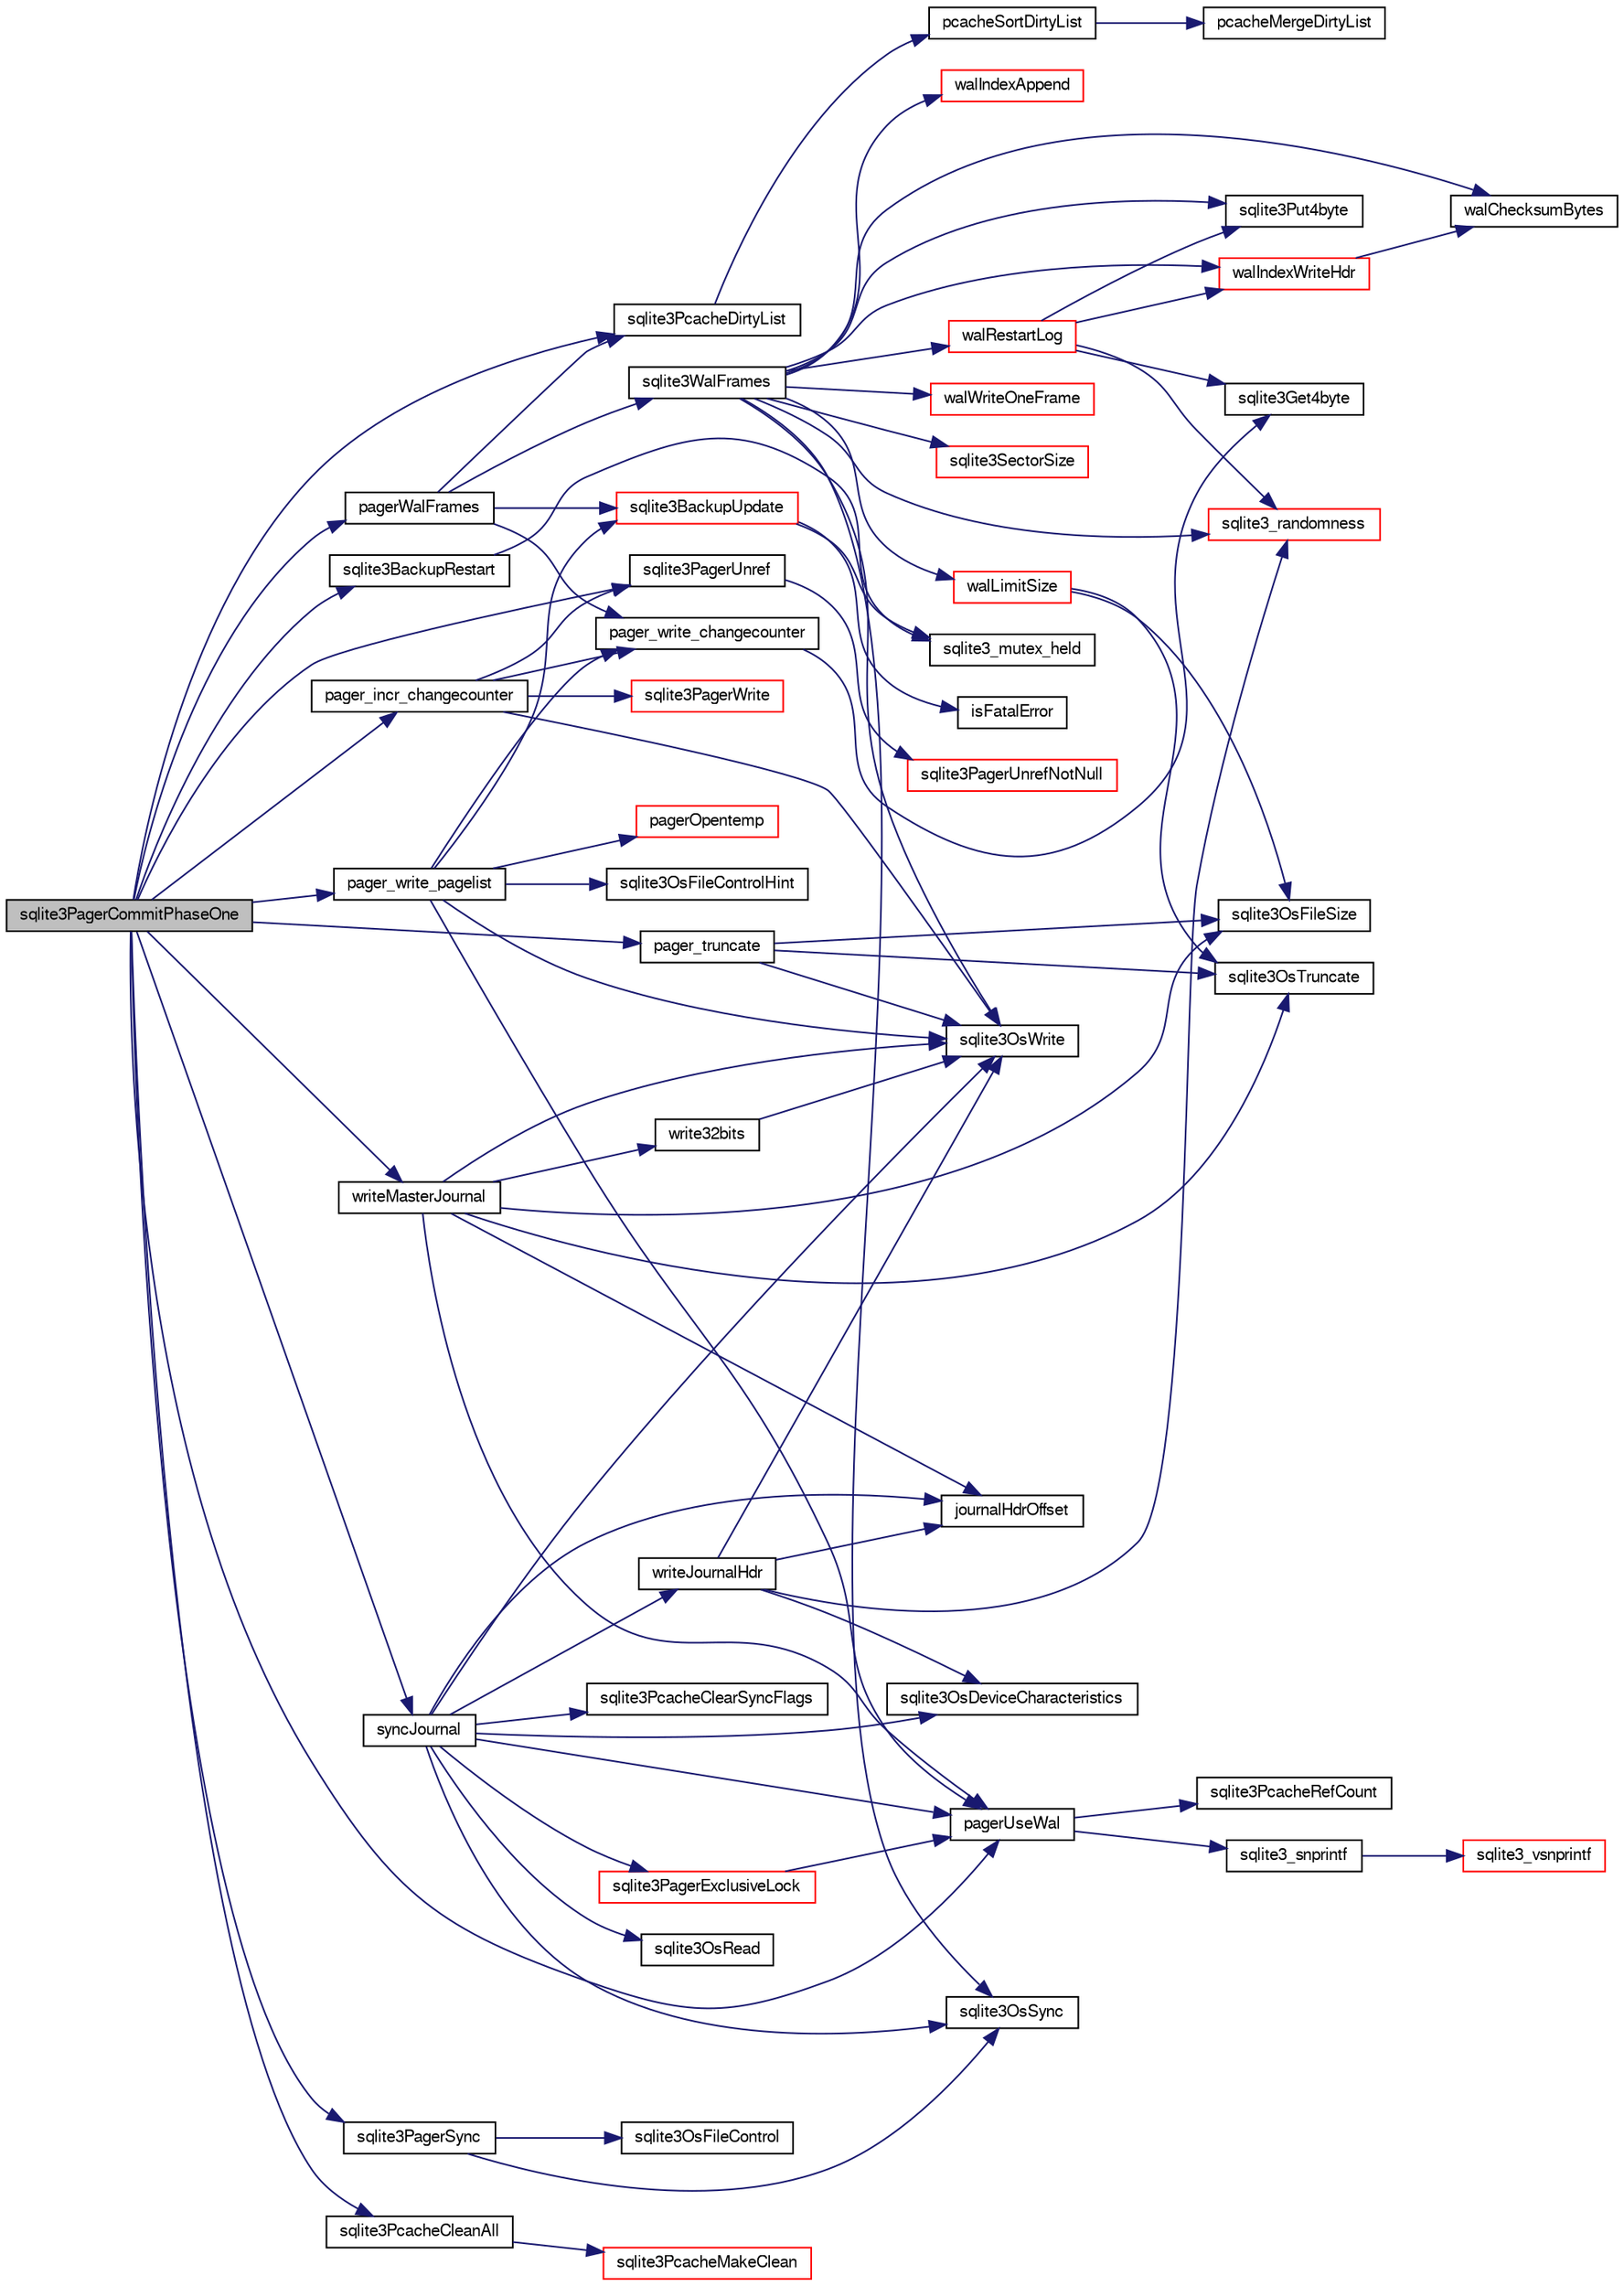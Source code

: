 digraph "sqlite3PagerCommitPhaseOne"
{
  edge [fontname="FreeSans",fontsize="10",labelfontname="FreeSans",labelfontsize="10"];
  node [fontname="FreeSans",fontsize="10",shape=record];
  rankdir="LR";
  Node625897 [label="sqlite3PagerCommitPhaseOne",height=0.2,width=0.4,color="black", fillcolor="grey75", style="filled", fontcolor="black"];
  Node625897 -> Node625898 [color="midnightblue",fontsize="10",style="solid",fontname="FreeSans"];
  Node625898 [label="sqlite3BackupRestart",height=0.2,width=0.4,color="black", fillcolor="white", style="filled",URL="$sqlite3_8c.html#a51c915452a70527bce99483f8eac02b8"];
  Node625898 -> Node625899 [color="midnightblue",fontsize="10",style="solid",fontname="FreeSans"];
  Node625899 [label="sqlite3_mutex_held",height=0.2,width=0.4,color="black", fillcolor="white", style="filled",URL="$sqlite3_8c.html#acf77da68932b6bc163c5e68547ecc3e7"];
  Node625897 -> Node625900 [color="midnightblue",fontsize="10",style="solid",fontname="FreeSans"];
  Node625900 [label="pagerUseWal",height=0.2,width=0.4,color="black", fillcolor="white", style="filled",URL="$sqlite3_8c.html#a31def80bfe1de9284d635ba190a5eb68"];
  Node625900 -> Node625901 [color="midnightblue",fontsize="10",style="solid",fontname="FreeSans"];
  Node625901 [label="sqlite3PcacheRefCount",height=0.2,width=0.4,color="black", fillcolor="white", style="filled",URL="$sqlite3_8c.html#adee2536d23ec9628e0883ccab03b3429"];
  Node625900 -> Node625902 [color="midnightblue",fontsize="10",style="solid",fontname="FreeSans"];
  Node625902 [label="sqlite3_snprintf",height=0.2,width=0.4,color="black", fillcolor="white", style="filled",URL="$sqlite3_8c.html#aa2695a752e971577f5784122f2013c40"];
  Node625902 -> Node625903 [color="midnightblue",fontsize="10",style="solid",fontname="FreeSans"];
  Node625903 [label="sqlite3_vsnprintf",height=0.2,width=0.4,color="red", fillcolor="white", style="filled",URL="$sqlite3_8c.html#a0862c03aea71d62847e452aa655add42"];
  Node625897 -> Node626183 [color="midnightblue",fontsize="10",style="solid",fontname="FreeSans"];
  Node626183 [label="sqlite3PcacheDirtyList",height=0.2,width=0.4,color="black", fillcolor="white", style="filled",URL="$sqlite3_8c.html#a9fe5b4991391ec26e75fb59ee72704db"];
  Node626183 -> Node626184 [color="midnightblue",fontsize="10",style="solid",fontname="FreeSans"];
  Node626184 [label="pcacheSortDirtyList",height=0.2,width=0.4,color="black", fillcolor="white", style="filled",URL="$sqlite3_8c.html#a514c3d7d59cd3820a8fb16a489631101"];
  Node626184 -> Node626185 [color="midnightblue",fontsize="10",style="solid",fontname="FreeSans"];
  Node626185 [label="pcacheMergeDirtyList",height=0.2,width=0.4,color="black", fillcolor="white", style="filled",URL="$sqlite3_8c.html#a790204fad8eb27820a936c5220396089"];
  Node625897 -> Node626186 [color="midnightblue",fontsize="10",style="solid",fontname="FreeSans"];
  Node626186 [label="pagerWalFrames",height=0.2,width=0.4,color="black", fillcolor="white", style="filled",URL="$sqlite3_8c.html#a1675dba6bfeb50d8aa8a0509103fd004"];
  Node626186 -> Node626187 [color="midnightblue",fontsize="10",style="solid",fontname="FreeSans"];
  Node626187 [label="pager_write_changecounter",height=0.2,width=0.4,color="black", fillcolor="white", style="filled",URL="$sqlite3_8c.html#afd08ca92c5087db71f9b3a7cd9343057"];
  Node626187 -> Node626188 [color="midnightblue",fontsize="10",style="solid",fontname="FreeSans"];
  Node626188 [label="sqlite3Get4byte",height=0.2,width=0.4,color="black", fillcolor="white", style="filled",URL="$sqlite3_8c.html#a2924627e99ca211030e954405a10f5e8"];
  Node626186 -> Node626189 [color="midnightblue",fontsize="10",style="solid",fontname="FreeSans"];
  Node626189 [label="sqlite3WalFrames",height=0.2,width=0.4,color="black", fillcolor="white", style="filled",URL="$sqlite3_8c.html#af9606aac275558d3b96c83b2bff2d717"];
  Node626189 -> Node626190 [color="midnightblue",fontsize="10",style="solid",fontname="FreeSans"];
  Node626190 [label="walRestartLog",height=0.2,width=0.4,color="red", fillcolor="white", style="filled",URL="$sqlite3_8c.html#a12a2a8718a33ce32fc99f83239a4d491"];
  Node626190 -> Node626078 [color="midnightblue",fontsize="10",style="solid",fontname="FreeSans"];
  Node626078 [label="sqlite3_randomness",height=0.2,width=0.4,color="red", fillcolor="white", style="filled",URL="$sqlite3_8c.html#aa452ad88657d4606e137b09c4e9315c7"];
  Node626190 -> Node626194 [color="midnightblue",fontsize="10",style="solid",fontname="FreeSans"];
  Node626194 [label="sqlite3Put4byte",height=0.2,width=0.4,color="black", fillcolor="white", style="filled",URL="$sqlite3_8c.html#a90821e542f11539726c50c15993056c4"];
  Node626190 -> Node626188 [color="midnightblue",fontsize="10",style="solid",fontname="FreeSans"];
  Node626190 -> Node626195 [color="midnightblue",fontsize="10",style="solid",fontname="FreeSans"];
  Node626195 [label="walIndexWriteHdr",height=0.2,width=0.4,color="red", fillcolor="white", style="filled",URL="$sqlite3_8c.html#abcf92b15f0a35c95fca402459f96c2a6"];
  Node626195 -> Node626197 [color="midnightblue",fontsize="10",style="solid",fontname="FreeSans"];
  Node626197 [label="walChecksumBytes",height=0.2,width=0.4,color="black", fillcolor="white", style="filled",URL="$sqlite3_8c.html#a19c69852e7fdedf0dac08453403f7487"];
  Node626189 -> Node626194 [color="midnightblue",fontsize="10",style="solid",fontname="FreeSans"];
  Node626189 -> Node626078 [color="midnightblue",fontsize="10",style="solid",fontname="FreeSans"];
  Node626189 -> Node626197 [color="midnightblue",fontsize="10",style="solid",fontname="FreeSans"];
  Node626189 -> Node626221 [color="midnightblue",fontsize="10",style="solid",fontname="FreeSans"];
  Node626221 [label="sqlite3OsWrite",height=0.2,width=0.4,color="black", fillcolor="white", style="filled",URL="$sqlite3_8c.html#a1eea7ec327af84c05b4dd4cc075a537f"];
  Node626189 -> Node626222 [color="midnightblue",fontsize="10",style="solid",fontname="FreeSans"];
  Node626222 [label="sqlite3OsSync",height=0.2,width=0.4,color="black", fillcolor="white", style="filled",URL="$sqlite3_8c.html#a3f01629ca3b49854944cecdd14dc3358"];
  Node626189 -> Node626223 [color="midnightblue",fontsize="10",style="solid",fontname="FreeSans"];
  Node626223 [label="walWriteOneFrame",height=0.2,width=0.4,color="red", fillcolor="white", style="filled",URL="$sqlite3_8c.html#ac0ea5b2a17ccb4d7233351d9da353160"];
  Node626189 -> Node626226 [color="midnightblue",fontsize="10",style="solid",fontname="FreeSans"];
  Node626226 [label="sqlite3SectorSize",height=0.2,width=0.4,color="red", fillcolor="white", style="filled",URL="$sqlite3_8c.html#aa7a19cf4335c553ca8a39a706ad761b9"];
  Node626189 -> Node626228 [color="midnightblue",fontsize="10",style="solid",fontname="FreeSans"];
  Node626228 [label="walLimitSize",height=0.2,width=0.4,color="red", fillcolor="white", style="filled",URL="$sqlite3_8c.html#a7d814227c8fb4a3441c42e9f2fdade3b"];
  Node626228 -> Node626212 [color="midnightblue",fontsize="10",style="solid",fontname="FreeSans"];
  Node626212 [label="sqlite3OsFileSize",height=0.2,width=0.4,color="black", fillcolor="white", style="filled",URL="$sqlite3_8c.html#a395914ef2826de6ed70e92b5d02887de"];
  Node626228 -> Node626229 [color="midnightblue",fontsize="10",style="solid",fontname="FreeSans"];
  Node626229 [label="sqlite3OsTruncate",height=0.2,width=0.4,color="black", fillcolor="white", style="filled",URL="$sqlite3_8c.html#ab14e17fc93b09d52b42c433c47eb3b68"];
  Node626189 -> Node626215 [color="midnightblue",fontsize="10",style="solid",fontname="FreeSans"];
  Node626215 [label="walIndexAppend",height=0.2,width=0.4,color="red", fillcolor="white", style="filled",URL="$sqlite3_8c.html#a610585027d507a9b1c4a3d83bf01f517"];
  Node626189 -> Node626195 [color="midnightblue",fontsize="10",style="solid",fontname="FreeSans"];
  Node626186 -> Node626230 [color="midnightblue",fontsize="10",style="solid",fontname="FreeSans"];
  Node626230 [label="sqlite3BackupUpdate",height=0.2,width=0.4,color="red", fillcolor="white", style="filled",URL="$sqlite3_8c.html#a928fd0b03c8d689beb3b81d73e9c713c"];
  Node626230 -> Node625899 [color="midnightblue",fontsize="10",style="solid",fontname="FreeSans"];
  Node626230 -> Node626231 [color="midnightblue",fontsize="10",style="solid",fontname="FreeSans"];
  Node626231 [label="isFatalError",height=0.2,width=0.4,color="black", fillcolor="white", style="filled",URL="$sqlite3_8c.html#a08bf7a0d0e8efb81f4c115f7ffb55c06"];
  Node626186 -> Node626183 [color="midnightblue",fontsize="10",style="solid",fontname="FreeSans"];
  Node625897 -> Node626334 [color="midnightblue",fontsize="10",style="solid",fontname="FreeSans"];
  Node626334 [label="sqlite3PagerUnref",height=0.2,width=0.4,color="black", fillcolor="white", style="filled",URL="$sqlite3_8c.html#aa9d040b7f24a8a5d99bf96863b52cd15"];
  Node626334 -> Node626281 [color="midnightblue",fontsize="10",style="solid",fontname="FreeSans"];
  Node626281 [label="sqlite3PagerUnrefNotNull",height=0.2,width=0.4,color="red", fillcolor="white", style="filled",URL="$sqlite3_8c.html#a4b314f96f09f5c68c94672e420e31ab9"];
  Node625897 -> Node626315 [color="midnightblue",fontsize="10",style="solid",fontname="FreeSans"];
  Node626315 [label="sqlite3PcacheCleanAll",height=0.2,width=0.4,color="black", fillcolor="white", style="filled",URL="$sqlite3_8c.html#a65aa4d4f73373a161a96fafe219b86a7"];
  Node626315 -> Node626248 [color="midnightblue",fontsize="10",style="solid",fontname="FreeSans"];
  Node626248 [label="sqlite3PcacheMakeClean",height=0.2,width=0.4,color="red", fillcolor="white", style="filled",URL="$sqlite3_8c.html#ac00d8abc5cdfaa4da090c03d2b24711c"];
  Node625897 -> Node626335 [color="midnightblue",fontsize="10",style="solid",fontname="FreeSans"];
  Node626335 [label="pager_incr_changecounter",height=0.2,width=0.4,color="black", fillcolor="white", style="filled",URL="$sqlite3_8c.html#add9f57a131d488bb6fc49dedc5a4df81"];
  Node626335 -> Node626256 [color="midnightblue",fontsize="10",style="solid",fontname="FreeSans"];
  Node626256 [label="sqlite3PagerWrite",height=0.2,width=0.4,color="red", fillcolor="white", style="filled",URL="$sqlite3_8c.html#ad4b8aee028ee99575b0748b299e04ed0"];
  Node626335 -> Node626187 [color="midnightblue",fontsize="10",style="solid",fontname="FreeSans"];
  Node626335 -> Node626221 [color="midnightblue",fontsize="10",style="solid",fontname="FreeSans"];
  Node626335 -> Node626334 [color="midnightblue",fontsize="10",style="solid",fontname="FreeSans"];
  Node625897 -> Node626336 [color="midnightblue",fontsize="10",style="solid",fontname="FreeSans"];
  Node626336 [label="writeMasterJournal",height=0.2,width=0.4,color="black", fillcolor="white", style="filled",URL="$sqlite3_8c.html#a6df09ec3e85ec74c6ee0bbbbe72a8cf3"];
  Node626336 -> Node625900 [color="midnightblue",fontsize="10",style="solid",fontname="FreeSans"];
  Node626336 -> Node626268 [color="midnightblue",fontsize="10",style="solid",fontname="FreeSans"];
  Node626268 [label="journalHdrOffset",height=0.2,width=0.4,color="black", fillcolor="white", style="filled",URL="$sqlite3_8c.html#ade39a2ad6c5f6511b13e92c024e83888"];
  Node626336 -> Node626275 [color="midnightblue",fontsize="10",style="solid",fontname="FreeSans"];
  Node626275 [label="write32bits",height=0.2,width=0.4,color="black", fillcolor="white", style="filled",URL="$sqlite3_8c.html#a5db7813c01a178a634f0dcd6e7766ed6"];
  Node626275 -> Node626221 [color="midnightblue",fontsize="10",style="solid",fontname="FreeSans"];
  Node626336 -> Node626221 [color="midnightblue",fontsize="10",style="solid",fontname="FreeSans"];
  Node626336 -> Node626212 [color="midnightblue",fontsize="10",style="solid",fontname="FreeSans"];
  Node626336 -> Node626229 [color="midnightblue",fontsize="10",style="solid",fontname="FreeSans"];
  Node625897 -> Node626337 [color="midnightblue",fontsize="10",style="solid",fontname="FreeSans"];
  Node626337 [label="syncJournal",height=0.2,width=0.4,color="black", fillcolor="white", style="filled",URL="$sqlite3_8c.html#a53f9f2b680d397f110a892f8931623c6"];
  Node626337 -> Node625900 [color="midnightblue",fontsize="10",style="solid",fontname="FreeSans"];
  Node626337 -> Node626338 [color="midnightblue",fontsize="10",style="solid",fontname="FreeSans"];
  Node626338 [label="sqlite3PagerExclusiveLock",height=0.2,width=0.4,color="red", fillcolor="white", style="filled",URL="$sqlite3_8c.html#a8fe341ad82f247586f5a357fdbdb2a11"];
  Node626338 -> Node625900 [color="midnightblue",fontsize="10",style="solid",fontname="FreeSans"];
  Node626337 -> Node626269 [color="midnightblue",fontsize="10",style="solid",fontname="FreeSans"];
  Node626269 [label="sqlite3OsDeviceCharacteristics",height=0.2,width=0.4,color="black", fillcolor="white", style="filled",URL="$sqlite3_8c.html#a251e030ce1bd2e552bc2dd66b1ac36d0"];
  Node626337 -> Node626268 [color="midnightblue",fontsize="10",style="solid",fontname="FreeSans"];
  Node626337 -> Node626213 [color="midnightblue",fontsize="10",style="solid",fontname="FreeSans"];
  Node626213 [label="sqlite3OsRead",height=0.2,width=0.4,color="black", fillcolor="white", style="filled",URL="$sqlite3_8c.html#a98ef6b5ed82299d2efc0b5f9e41c877d"];
  Node626337 -> Node626221 [color="midnightblue",fontsize="10",style="solid",fontname="FreeSans"];
  Node626337 -> Node626222 [color="midnightblue",fontsize="10",style="solid",fontname="FreeSans"];
  Node626337 -> Node626267 [color="midnightblue",fontsize="10",style="solid",fontname="FreeSans"];
  Node626267 [label="writeJournalHdr",height=0.2,width=0.4,color="black", fillcolor="white", style="filled",URL="$sqlite3_8c.html#a0b0a4fa9c3fe997aaa565b1e438acca7"];
  Node626267 -> Node626268 [color="midnightblue",fontsize="10",style="solid",fontname="FreeSans"];
  Node626267 -> Node626269 [color="midnightblue",fontsize="10",style="solid",fontname="FreeSans"];
  Node626267 -> Node626078 [color="midnightblue",fontsize="10",style="solid",fontname="FreeSans"];
  Node626267 -> Node626221 [color="midnightblue",fontsize="10",style="solid",fontname="FreeSans"];
  Node626337 -> Node626342 [color="midnightblue",fontsize="10",style="solid",fontname="FreeSans"];
  Node626342 [label="sqlite3PcacheClearSyncFlags",height=0.2,width=0.4,color="black", fillcolor="white", style="filled",URL="$sqlite3_8c.html#aa4bfb9fa6d719b93d58d33a2ed624624"];
  Node625897 -> Node626343 [color="midnightblue",fontsize="10",style="solid",fontname="FreeSans"];
  Node626343 [label="pager_write_pagelist",height=0.2,width=0.4,color="black", fillcolor="white", style="filled",URL="$sqlite3_8c.html#a6287c834edd4d88c1757d45a9d7f7dcc"];
  Node626343 -> Node625900 [color="midnightblue",fontsize="10",style="solid",fontname="FreeSans"];
  Node626343 -> Node626280 [color="midnightblue",fontsize="10",style="solid",fontname="FreeSans"];
  Node626280 [label="pagerOpentemp",height=0.2,width=0.4,color="red", fillcolor="white", style="filled",URL="$sqlite3_8c.html#aebcb4ac28e13fcb66454bb555327c331"];
  Node626343 -> Node626255 [color="midnightblue",fontsize="10",style="solid",fontname="FreeSans"];
  Node626255 [label="sqlite3OsFileControlHint",height=0.2,width=0.4,color="black", fillcolor="white", style="filled",URL="$sqlite3_8c.html#a63d0693fc056b088572daedace58e82f"];
  Node626343 -> Node626187 [color="midnightblue",fontsize="10",style="solid",fontname="FreeSans"];
  Node626343 -> Node626221 [color="midnightblue",fontsize="10",style="solid",fontname="FreeSans"];
  Node626343 -> Node626230 [color="midnightblue",fontsize="10",style="solid",fontname="FreeSans"];
  Node625897 -> Node626317 [color="midnightblue",fontsize="10",style="solid",fontname="FreeSans"];
  Node626317 [label="pager_truncate",height=0.2,width=0.4,color="black", fillcolor="white", style="filled",URL="$sqlite3_8c.html#aa0700caa408442673a3ede3bb04b1f0b"];
  Node626317 -> Node626212 [color="midnightblue",fontsize="10",style="solid",fontname="FreeSans"];
  Node626317 -> Node626229 [color="midnightblue",fontsize="10",style="solid",fontname="FreeSans"];
  Node626317 -> Node626221 [color="midnightblue",fontsize="10",style="solid",fontname="FreeSans"];
  Node625897 -> Node626324 [color="midnightblue",fontsize="10",style="solid",fontname="FreeSans"];
  Node626324 [label="sqlite3PagerSync",height=0.2,width=0.4,color="black", fillcolor="white", style="filled",URL="$sqlite3_8c.html#a5b3c2a03efdf7f4844243c58718ca08b"];
  Node626324 -> Node626265 [color="midnightblue",fontsize="10",style="solid",fontname="FreeSans"];
  Node626265 [label="sqlite3OsFileControl",height=0.2,width=0.4,color="black", fillcolor="white", style="filled",URL="$sqlite3_8c.html#aa8dad928f8e52b454c6d82bd2fe5c3fc"];
  Node626324 -> Node626222 [color="midnightblue",fontsize="10",style="solid",fontname="FreeSans"];
}
